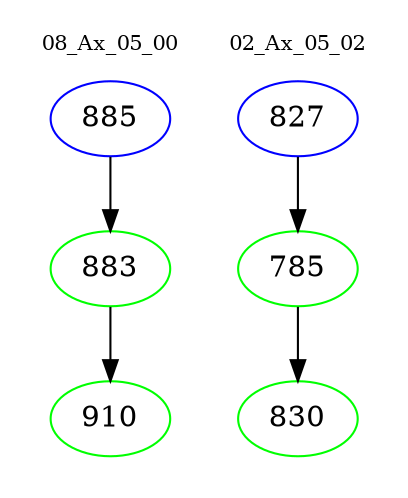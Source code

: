 digraph{
subgraph cluster_0 {
color = white
label = "08_Ax_05_00";
fontsize=10;
T0_885 [label="885", color="blue"]
T0_885 -> T0_883 [color="black"]
T0_883 [label="883", color="green"]
T0_883 -> T0_910 [color="black"]
T0_910 [label="910", color="green"]
}
subgraph cluster_1 {
color = white
label = "02_Ax_05_02";
fontsize=10;
T1_827 [label="827", color="blue"]
T1_827 -> T1_785 [color="black"]
T1_785 [label="785", color="green"]
T1_785 -> T1_830 [color="black"]
T1_830 [label="830", color="green"]
}
}
